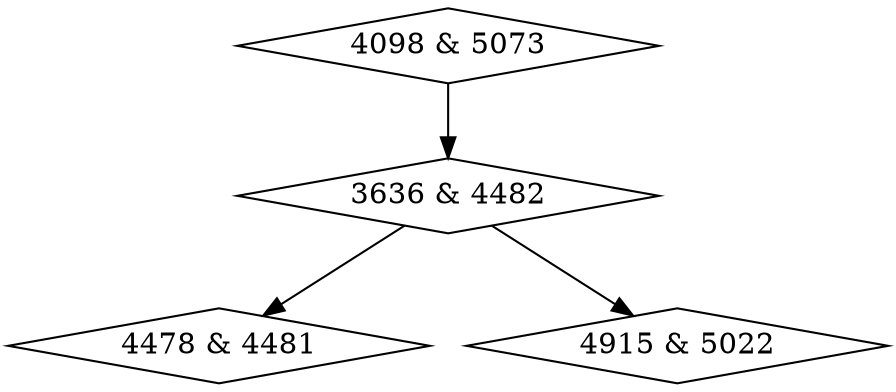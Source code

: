 digraph {
0 [label = "3636 & 4482", shape = diamond];
1 [label = "4098 & 5073", shape = diamond];
2 [label = "4478 & 4481", shape = diamond];
3 [label = "4915 & 5022", shape = diamond];
0->2;
0->3;
1->0;
}
